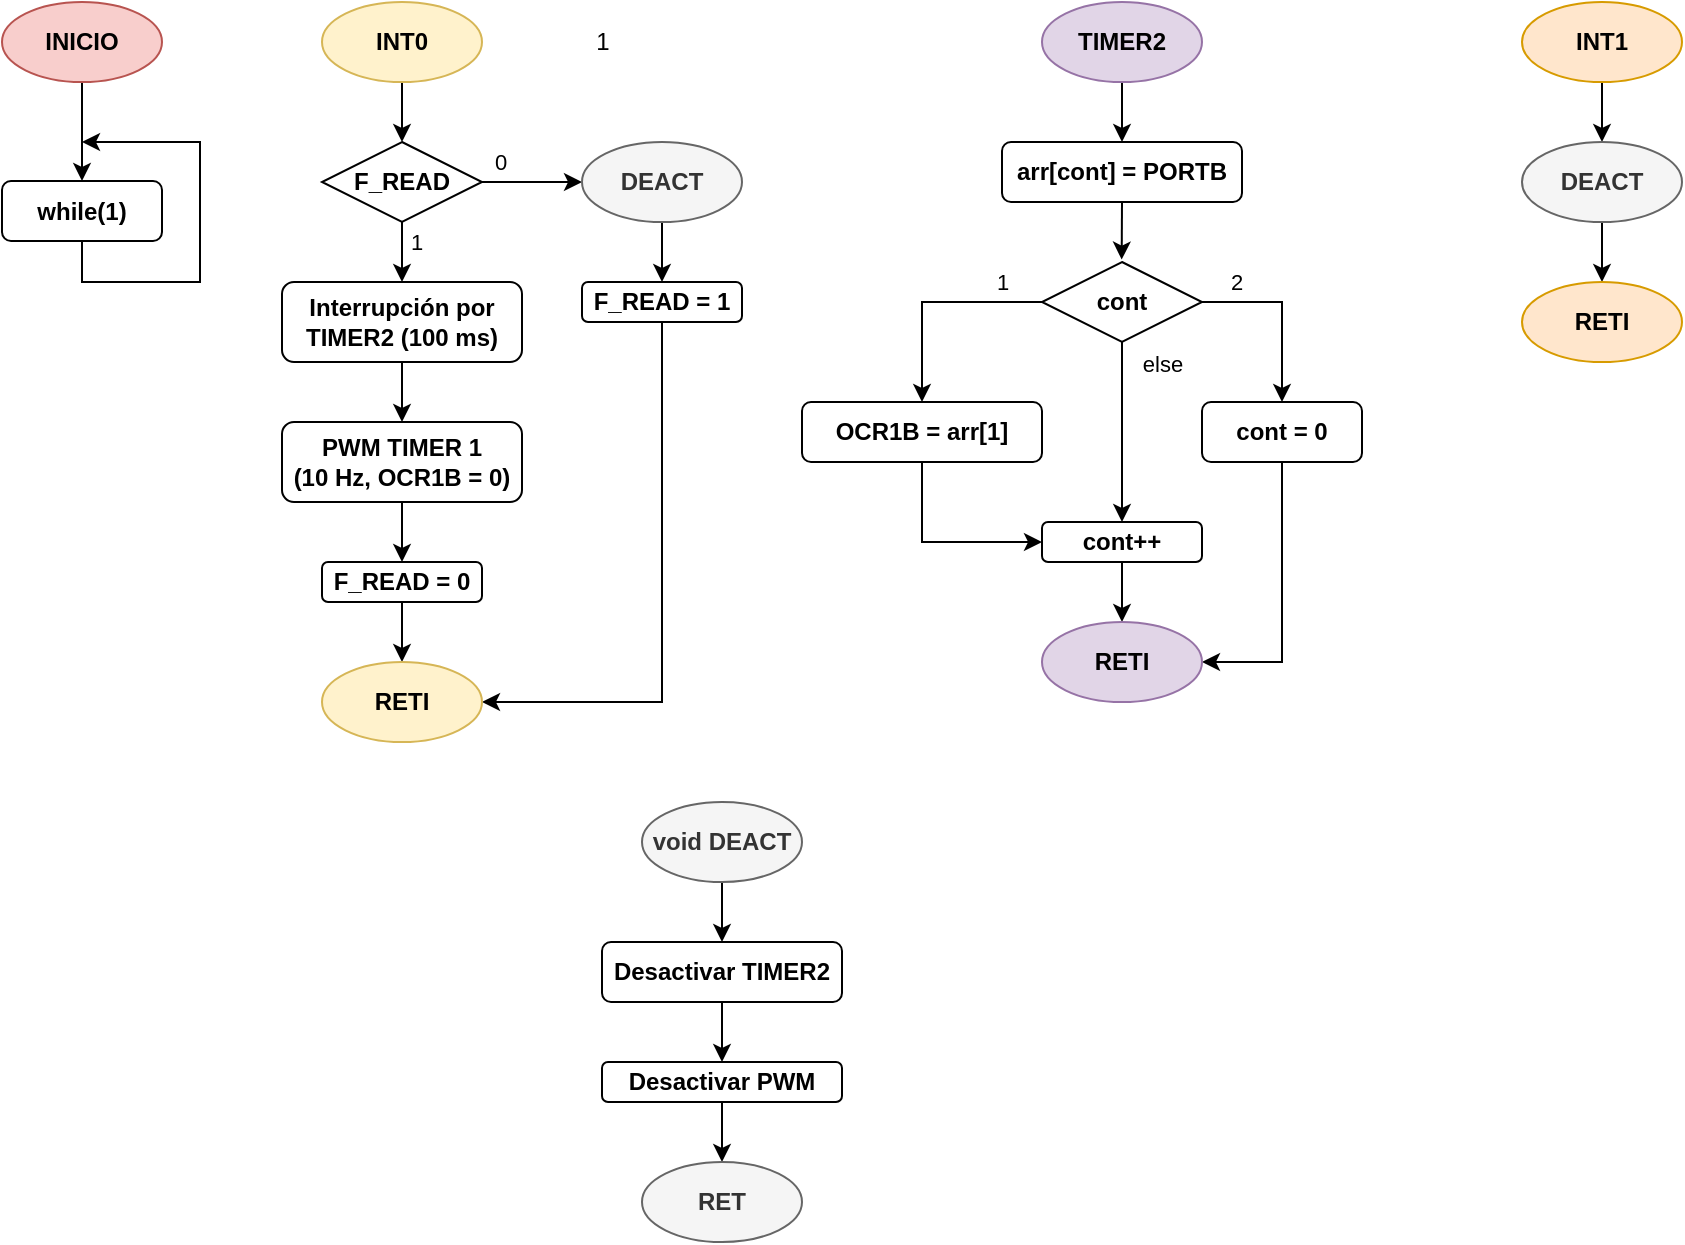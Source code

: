 <mxfile version="18.0.6" type="device"><diagram id="RMGMY923lwZ_jQmL38M-" name="Página-1"><mxGraphModel dx="1264" dy="628" grid="1" gridSize="10" guides="1" tooltips="1" connect="1" arrows="1" fold="1" page="1" pageScale="1" pageWidth="1169" pageHeight="827" math="0" shadow="0"><root><mxCell id="0"/><mxCell id="1" parent="0"/><mxCell id="-HD6yNJcxe9ias3cLRYf-3" style="edgeStyle=orthogonalEdgeStyle;rounded=0;orthogonalLoop=1;jettySize=auto;html=1;exitX=0.5;exitY=1;exitDx=0;exitDy=0;entryX=0.5;entryY=0;entryDx=0;entryDy=0;" parent="1" source="-HD6yNJcxe9ias3cLRYf-1" target="-HD6yNJcxe9ias3cLRYf-2" edge="1"><mxGeometry relative="1" as="geometry"/></mxCell><mxCell id="-HD6yNJcxe9ias3cLRYf-1" value="INICIO" style="ellipse;whiteSpace=wrap;html=1;fillColor=#f8cecc;strokeColor=#b85450;fontStyle=1" parent="1" vertex="1"><mxGeometry x="80" y="40" width="80" height="40" as="geometry"/></mxCell><mxCell id="-HD6yNJcxe9ias3cLRYf-4" style="edgeStyle=orthogonalEdgeStyle;rounded=0;orthogonalLoop=1;jettySize=auto;html=1;exitX=0.5;exitY=1;exitDx=0;exitDy=0;fontStyle=1" parent="1" source="-HD6yNJcxe9ias3cLRYf-2" edge="1"><mxGeometry relative="1" as="geometry"><mxPoint x="120" y="110" as="targetPoint"/><Array as="points"><mxPoint x="120" y="180"/><mxPoint x="179" y="180"/><mxPoint x="179" y="110"/><mxPoint x="120" y="110"/></Array></mxGeometry></mxCell><mxCell id="-HD6yNJcxe9ias3cLRYf-2" value="while(1)" style="rounded=1;whiteSpace=wrap;html=1;fontStyle=1" parent="1" vertex="1"><mxGeometry x="80" y="129.5" width="80" height="30" as="geometry"/></mxCell><mxCell id="-HD6yNJcxe9ias3cLRYf-36" style="edgeStyle=orthogonalEdgeStyle;rounded=0;orthogonalLoop=1;jettySize=auto;html=1;exitX=0.5;exitY=1;exitDx=0;exitDy=0;entryX=0.5;entryY=0;entryDx=0;entryDy=0;" parent="1" source="-HD6yNJcxe9ias3cLRYf-5" target="-HD6yNJcxe9ias3cLRYf-35" edge="1"><mxGeometry relative="1" as="geometry"/></mxCell><mxCell id="-HD6yNJcxe9ias3cLRYf-5" value="INT0" style="ellipse;whiteSpace=wrap;html=1;fillColor=#fff2cc;strokeColor=#d6b656;fontStyle=1" parent="1" vertex="1"><mxGeometry x="240" y="40" width="80" height="40" as="geometry"/></mxCell><mxCell id="-HD6yNJcxe9ias3cLRYf-43" style="edgeStyle=orthogonalEdgeStyle;rounded=0;orthogonalLoop=1;jettySize=auto;html=1;exitX=1;exitY=0.5;exitDx=0;exitDy=0;entryX=0;entryY=0.5;entryDx=0;entryDy=0;fontStyle=1" parent="1" source="-HD6yNJcxe9ias3cLRYf-35" target="-HD6yNJcxe9ias3cLRYf-104" edge="1"><mxGeometry relative="1" as="geometry"><mxPoint x="370" y="130" as="targetPoint"/></mxGeometry></mxCell><mxCell id="-HD6yNJcxe9ias3cLRYf-44" value="0" style="edgeLabel;html=1;align=center;verticalAlign=middle;resizable=0;points=[];fontStyle=0" parent="-HD6yNJcxe9ias3cLRYf-43" vertex="1" connectable="0"><mxGeometry x="-0.668" relative="1" as="geometry"><mxPoint y="-10" as="offset"/></mxGeometry></mxCell><mxCell id="-HD6yNJcxe9ias3cLRYf-62" style="edgeStyle=orthogonalEdgeStyle;rounded=0;orthogonalLoop=1;jettySize=auto;html=1;exitX=0.5;exitY=1;exitDx=0;exitDy=0;entryX=0.5;entryY=0;entryDx=0;entryDy=0;" parent="1" source="-HD6yNJcxe9ias3cLRYf-35" target="-HD6yNJcxe9ias3cLRYf-38" edge="1"><mxGeometry relative="1" as="geometry"/></mxCell><mxCell id="-HD6yNJcxe9ias3cLRYf-63" value="1" style="edgeLabel;html=1;align=center;verticalAlign=middle;resizable=0;points=[];" parent="-HD6yNJcxe9ias3cLRYf-62" vertex="1" connectable="0"><mxGeometry x="-0.138" y="1" relative="1" as="geometry"><mxPoint x="6" y="-3" as="offset"/></mxGeometry></mxCell><mxCell id="-HD6yNJcxe9ias3cLRYf-35" value="F_READ" style="rhombus;whiteSpace=wrap;html=1;fontStyle=1" parent="1" vertex="1"><mxGeometry x="240" y="110" width="80" height="40" as="geometry"/></mxCell><mxCell id="-HD6yNJcxe9ias3cLRYf-40" style="edgeStyle=orthogonalEdgeStyle;rounded=0;orthogonalLoop=1;jettySize=auto;html=1;exitX=0.5;exitY=1;exitDx=0;exitDy=0;entryX=0.5;entryY=0;entryDx=0;entryDy=0;fontStyle=1" parent="1" source="-HD6yNJcxe9ias3cLRYf-38" target="-HD6yNJcxe9ias3cLRYf-39" edge="1"><mxGeometry relative="1" as="geometry"/></mxCell><mxCell id="-HD6yNJcxe9ias3cLRYf-38" value="Interrupción por TIMER2 (100 ms)" style="rounded=1;whiteSpace=wrap;html=1;fontStyle=1" parent="1" vertex="1"><mxGeometry x="220" y="180" width="120" height="40" as="geometry"/></mxCell><mxCell id="-HD6yNJcxe9ias3cLRYf-47" style="edgeStyle=orthogonalEdgeStyle;rounded=0;orthogonalLoop=1;jettySize=auto;html=1;exitX=0.5;exitY=1;exitDx=0;exitDy=0;entryX=0.5;entryY=0;entryDx=0;entryDy=0;fontStyle=1" parent="1" source="-HD6yNJcxe9ias3cLRYf-39" target="-HD6yNJcxe9ias3cLRYf-46" edge="1"><mxGeometry relative="1" as="geometry"/></mxCell><mxCell id="-HD6yNJcxe9ias3cLRYf-39" value="PWM TIMER 1 &lt;br&gt;(10 Hz, OCR1B = 0)" style="rounded=1;whiteSpace=wrap;html=1;fontStyle=1" parent="1" vertex="1"><mxGeometry x="220" y="250" width="120" height="40" as="geometry"/></mxCell><mxCell id="-HD6yNJcxe9ias3cLRYf-52" style="edgeStyle=orthogonalEdgeStyle;rounded=0;orthogonalLoop=1;jettySize=auto;html=1;exitX=0.5;exitY=1;exitDx=0;exitDy=0;entryX=1;entryY=0.5;entryDx=0;entryDy=0;" parent="1" source="-HD6yNJcxe9ias3cLRYf-45" target="-HD6yNJcxe9ias3cLRYf-50" edge="1"><mxGeometry relative="1" as="geometry"/></mxCell><mxCell id="-HD6yNJcxe9ias3cLRYf-45" value="F_READ = 1" style="rounded=1;whiteSpace=wrap;html=1;fontStyle=1" parent="1" vertex="1"><mxGeometry x="370" y="180" width="80" height="20" as="geometry"/></mxCell><mxCell id="-HD6yNJcxe9ias3cLRYf-51" style="edgeStyle=orthogonalEdgeStyle;rounded=0;orthogonalLoop=1;jettySize=auto;html=1;exitX=0.5;exitY=1;exitDx=0;exitDy=0;entryX=0.5;entryY=0;entryDx=0;entryDy=0;" parent="1" source="-HD6yNJcxe9ias3cLRYf-46" target="-HD6yNJcxe9ias3cLRYf-50" edge="1"><mxGeometry relative="1" as="geometry"/></mxCell><mxCell id="-HD6yNJcxe9ias3cLRYf-46" value="F_READ = 0" style="rounded=1;whiteSpace=wrap;html=1;fontStyle=1" parent="1" vertex="1"><mxGeometry x="240" y="320" width="80" height="20" as="geometry"/></mxCell><mxCell id="-HD6yNJcxe9ias3cLRYf-50" value="RETI" style="ellipse;whiteSpace=wrap;html=1;fillColor=#fff2cc;strokeColor=#d6b656;fontStyle=1" parent="1" vertex="1"><mxGeometry x="240" y="370" width="80" height="40" as="geometry"/></mxCell><mxCell id="-HD6yNJcxe9ias3cLRYf-55" style="edgeStyle=orthogonalEdgeStyle;rounded=0;orthogonalLoop=1;jettySize=auto;html=1;exitX=0.5;exitY=1;exitDx=0;exitDy=0;entryX=0.5;entryY=0;entryDx=0;entryDy=0;" parent="1" source="-HD6yNJcxe9ias3cLRYf-53" target="-HD6yNJcxe9ias3cLRYf-54" edge="1"><mxGeometry relative="1" as="geometry"/></mxCell><mxCell id="-HD6yNJcxe9ias3cLRYf-53" value="TIMER2" style="ellipse;whiteSpace=wrap;html=1;fillColor=#e1d5e7;strokeColor=#9673a6;fontStyle=1" parent="1" vertex="1"><mxGeometry x="600" y="40" width="80" height="40" as="geometry"/></mxCell><mxCell id="-HD6yNJcxe9ias3cLRYf-59" style="edgeStyle=orthogonalEdgeStyle;rounded=0;orthogonalLoop=1;jettySize=auto;html=1;exitX=0.5;exitY=1;exitDx=0;exitDy=0;entryX=0.498;entryY=-0.03;entryDx=0;entryDy=0;fontStyle=1;entryPerimeter=0;" parent="1" source="-HD6yNJcxe9ias3cLRYf-54" target="-HD6yNJcxe9ias3cLRYf-65" edge="1"><mxGeometry relative="1" as="geometry"><mxPoint x="640" y="170" as="targetPoint"/></mxGeometry></mxCell><mxCell id="-HD6yNJcxe9ias3cLRYf-54" value="arr[cont] = PORTB" style="rounded=1;whiteSpace=wrap;html=1;fontStyle=1" parent="1" vertex="1"><mxGeometry x="580" y="110" width="120" height="30" as="geometry"/></mxCell><mxCell id="-HD6yNJcxe9ias3cLRYf-74" style="edgeStyle=orthogonalEdgeStyle;rounded=0;orthogonalLoop=1;jettySize=auto;html=1;exitX=0.5;exitY=1;exitDx=0;exitDy=0;entryX=0;entryY=0.5;entryDx=0;entryDy=0;" parent="1" source="-HD6yNJcxe9ias3cLRYf-57" target="-HD6yNJcxe9ias3cLRYf-71" edge="1"><mxGeometry relative="1" as="geometry"/></mxCell><mxCell id="-HD6yNJcxe9ias3cLRYf-57" value="OCR1B = arr[1]" style="rounded=1;whiteSpace=wrap;html=1;fontStyle=1" parent="1" vertex="1"><mxGeometry x="480" y="240" width="120" height="30" as="geometry"/></mxCell><mxCell id="-HD6yNJcxe9ias3cLRYf-66" style="edgeStyle=orthogonalEdgeStyle;rounded=0;orthogonalLoop=1;jettySize=auto;html=1;exitX=0;exitY=0.5;exitDx=0;exitDy=0;entryX=0.5;entryY=0;entryDx=0;entryDy=0;" parent="1" source="-HD6yNJcxe9ias3cLRYf-65" target="-HD6yNJcxe9ias3cLRYf-57" edge="1"><mxGeometry relative="1" as="geometry"/></mxCell><mxCell id="-HD6yNJcxe9ias3cLRYf-67" value="1" style="edgeLabel;html=1;align=center;verticalAlign=middle;resizable=0;points=[];" parent="-HD6yNJcxe9ias3cLRYf-66" vertex="1" connectable="0"><mxGeometry x="-0.716" relative="1" as="geometry"><mxPoint x="-5" y="-10" as="offset"/></mxGeometry></mxCell><mxCell id="-HD6yNJcxe9ias3cLRYf-69" style="edgeStyle=orthogonalEdgeStyle;rounded=0;orthogonalLoop=1;jettySize=auto;html=1;exitX=1;exitY=0.5;exitDx=0;exitDy=0;entryX=0.5;entryY=0;entryDx=0;entryDy=0;" parent="1" source="-HD6yNJcxe9ias3cLRYf-65" target="-HD6yNJcxe9ias3cLRYf-68" edge="1"><mxGeometry relative="1" as="geometry"/></mxCell><mxCell id="-HD6yNJcxe9ias3cLRYf-70" value="2" style="edgeLabel;html=1;align=center;verticalAlign=middle;resizable=0;points=[];" parent="-HD6yNJcxe9ias3cLRYf-69" vertex="1" connectable="0"><mxGeometry x="-0.73" y="-1" relative="1" as="geometry"><mxPoint x="5" y="-11" as="offset"/></mxGeometry></mxCell><mxCell id="-HD6yNJcxe9ias3cLRYf-73" style="edgeStyle=orthogonalEdgeStyle;rounded=0;orthogonalLoop=1;jettySize=auto;html=1;exitX=0.5;exitY=1;exitDx=0;exitDy=0;entryX=0.5;entryY=0;entryDx=0;entryDy=0;" parent="1" source="-HD6yNJcxe9ias3cLRYf-65" target="-HD6yNJcxe9ias3cLRYf-71" edge="1"><mxGeometry relative="1" as="geometry"/></mxCell><mxCell id="-HD6yNJcxe9ias3cLRYf-78" value="else" style="edgeLabel;html=1;align=center;verticalAlign=middle;resizable=0;points=[];" parent="-HD6yNJcxe9ias3cLRYf-73" vertex="1" connectable="0"><mxGeometry x="-0.769" y="1" relative="1" as="geometry"><mxPoint x="19" as="offset"/></mxGeometry></mxCell><mxCell id="-HD6yNJcxe9ias3cLRYf-65" value="cont" style="rhombus;whiteSpace=wrap;html=1;fontStyle=1" parent="1" vertex="1"><mxGeometry x="600" y="170" width="80" height="40" as="geometry"/></mxCell><mxCell id="-HD6yNJcxe9ias3cLRYf-77" style="edgeStyle=orthogonalEdgeStyle;rounded=0;orthogonalLoop=1;jettySize=auto;html=1;exitX=0.5;exitY=1;exitDx=0;exitDy=0;entryX=1;entryY=0.5;entryDx=0;entryDy=0;" parent="1" source="-HD6yNJcxe9ias3cLRYf-68" target="-HD6yNJcxe9ias3cLRYf-75" edge="1"><mxGeometry relative="1" as="geometry"/></mxCell><mxCell id="-HD6yNJcxe9ias3cLRYf-68" value="cont = 0" style="rounded=1;whiteSpace=wrap;html=1;fontStyle=1" parent="1" vertex="1"><mxGeometry x="680" y="240" width="80" height="30" as="geometry"/></mxCell><mxCell id="-HD6yNJcxe9ias3cLRYf-76" style="edgeStyle=orthogonalEdgeStyle;rounded=0;orthogonalLoop=1;jettySize=auto;html=1;exitX=0.5;exitY=1;exitDx=0;exitDy=0;entryX=0.5;entryY=0;entryDx=0;entryDy=0;" parent="1" source="-HD6yNJcxe9ias3cLRYf-71" target="-HD6yNJcxe9ias3cLRYf-75" edge="1"><mxGeometry relative="1" as="geometry"/></mxCell><mxCell id="-HD6yNJcxe9ias3cLRYf-71" value="cont++" style="rounded=1;whiteSpace=wrap;html=1;fontStyle=1" parent="1" vertex="1"><mxGeometry x="600" y="300" width="80" height="20" as="geometry"/></mxCell><mxCell id="-HD6yNJcxe9ias3cLRYf-75" value="RETI" style="ellipse;whiteSpace=wrap;html=1;fillColor=#e1d5e7;strokeColor=#9673a6;fontStyle=1" parent="1" vertex="1"><mxGeometry x="600" y="350" width="80" height="40" as="geometry"/></mxCell><mxCell id="-HD6yNJcxe9ias3cLRYf-102" style="edgeStyle=orthogonalEdgeStyle;rounded=0;orthogonalLoop=1;jettySize=auto;html=1;exitX=0.5;exitY=1;exitDx=0;exitDy=0;entryX=0.5;entryY=0;entryDx=0;entryDy=0;" parent="1" source="-HD6yNJcxe9ias3cLRYf-79" target="-HD6yNJcxe9ias3cLRYf-101" edge="1"><mxGeometry relative="1" as="geometry"/></mxCell><mxCell id="-HD6yNJcxe9ias3cLRYf-79" value="INT1" style="ellipse;whiteSpace=wrap;html=1;fillColor=#ffe6cc;strokeColor=#d79b00;fontStyle=1" parent="1" vertex="1"><mxGeometry x="840" y="40" width="80" height="40" as="geometry"/></mxCell><mxCell id="-HD6yNJcxe9ias3cLRYf-91" style="edgeStyle=orthogonalEdgeStyle;rounded=0;orthogonalLoop=1;jettySize=auto;html=1;exitX=0.5;exitY=1;exitDx=0;exitDy=0;entryX=0.5;entryY=0;entryDx=0;entryDy=0;" parent="1" target="-HD6yNJcxe9ias3cLRYf-87" edge="1"><mxGeometry relative="1" as="geometry"><mxPoint x="880.0" y="150" as="sourcePoint"/></mxGeometry></mxCell><mxCell id="-HD6yNJcxe9ias3cLRYf-87" value="RETI" style="ellipse;whiteSpace=wrap;html=1;fillColor=#ffe6cc;strokeColor=#d79b00;fontStyle=1" parent="1" vertex="1"><mxGeometry x="840" y="180" width="80" height="40" as="geometry"/></mxCell><mxCell id="-HD6yNJcxe9ias3cLRYf-97" style="edgeStyle=orthogonalEdgeStyle;rounded=0;orthogonalLoop=1;jettySize=auto;html=1;exitX=0.5;exitY=1;exitDx=0;exitDy=0;entryX=0.5;entryY=0;entryDx=0;entryDy=0;" parent="1" source="-HD6yNJcxe9ias3cLRYf-92" target="-HD6yNJcxe9ias3cLRYf-93" edge="1"><mxGeometry relative="1" as="geometry"/></mxCell><mxCell id="-HD6yNJcxe9ias3cLRYf-92" value="void DEACT" style="ellipse;whiteSpace=wrap;html=1;fillColor=#f5f5f5;strokeColor=#666666;fontStyle=1;fontColor=#333333;" parent="1" vertex="1"><mxGeometry x="400" y="440" width="80" height="40" as="geometry"/></mxCell><mxCell id="-HD6yNJcxe9ias3cLRYf-98" style="edgeStyle=orthogonalEdgeStyle;rounded=0;orthogonalLoop=1;jettySize=auto;html=1;exitX=0.5;exitY=1;exitDx=0;exitDy=0;entryX=0.5;entryY=0;entryDx=0;entryDy=0;" parent="1" source="-HD6yNJcxe9ias3cLRYf-93" target="-HD6yNJcxe9ias3cLRYf-94" edge="1"><mxGeometry relative="1" as="geometry"/></mxCell><mxCell id="-HD6yNJcxe9ias3cLRYf-93" value="Desactivar TIMER2" style="rounded=1;whiteSpace=wrap;html=1;fontStyle=1" parent="1" vertex="1"><mxGeometry x="380" y="510" width="120" height="30" as="geometry"/></mxCell><mxCell id="-HD6yNJcxe9ias3cLRYf-99" style="edgeStyle=orthogonalEdgeStyle;rounded=0;orthogonalLoop=1;jettySize=auto;html=1;exitX=0.5;exitY=1;exitDx=0;exitDy=0;entryX=0.5;entryY=0;entryDx=0;entryDy=0;" parent="1" source="-HD6yNJcxe9ias3cLRYf-94" target="-HD6yNJcxe9ias3cLRYf-96" edge="1"><mxGeometry relative="1" as="geometry"/></mxCell><mxCell id="-HD6yNJcxe9ias3cLRYf-94" value="Desactivar PWM" style="rounded=1;whiteSpace=wrap;html=1;fontStyle=1" parent="1" vertex="1"><mxGeometry x="380" y="570" width="120" height="20" as="geometry"/></mxCell><mxCell id="-HD6yNJcxe9ias3cLRYf-96" value="RET" style="ellipse;whiteSpace=wrap;html=1;fillColor=#f5f5f5;strokeColor=#666666;fontStyle=1;fontColor=#333333;" parent="1" vertex="1"><mxGeometry x="400" y="620" width="80" height="40" as="geometry"/></mxCell><mxCell id="-HD6yNJcxe9ias3cLRYf-101" value="DEACT" style="ellipse;whiteSpace=wrap;html=1;fillColor=#f5f5f5;strokeColor=#666666;fontStyle=1;fontColor=#333333;" parent="1" vertex="1"><mxGeometry x="840" y="110" width="80" height="40" as="geometry"/></mxCell><mxCell id="-HD6yNJcxe9ias3cLRYf-105" style="edgeStyle=orthogonalEdgeStyle;rounded=0;orthogonalLoop=1;jettySize=auto;html=1;exitX=0.5;exitY=1;exitDx=0;exitDy=0;entryX=0.5;entryY=0;entryDx=0;entryDy=0;" parent="1" source="-HD6yNJcxe9ias3cLRYf-104" target="-HD6yNJcxe9ias3cLRYf-45" edge="1"><mxGeometry relative="1" as="geometry"/></mxCell><mxCell id="-HD6yNJcxe9ias3cLRYf-104" value="DEACT" style="ellipse;whiteSpace=wrap;html=1;fillColor=#f5f5f5;strokeColor=#666666;fontStyle=1;fontColor=#333333;" parent="1" vertex="1"><mxGeometry x="370" y="110" width="80" height="40" as="geometry"/></mxCell><mxCell id="-HD6yNJcxe9ias3cLRYf-106" value="1" style="text;html=1;align=center;verticalAlign=middle;resizable=0;points=[];autosize=1;strokeColor=none;fillColor=none;" parent="1" vertex="1"><mxGeometry x="370" y="50" width="20" height="20" as="geometry"/></mxCell></root></mxGraphModel></diagram></mxfile>